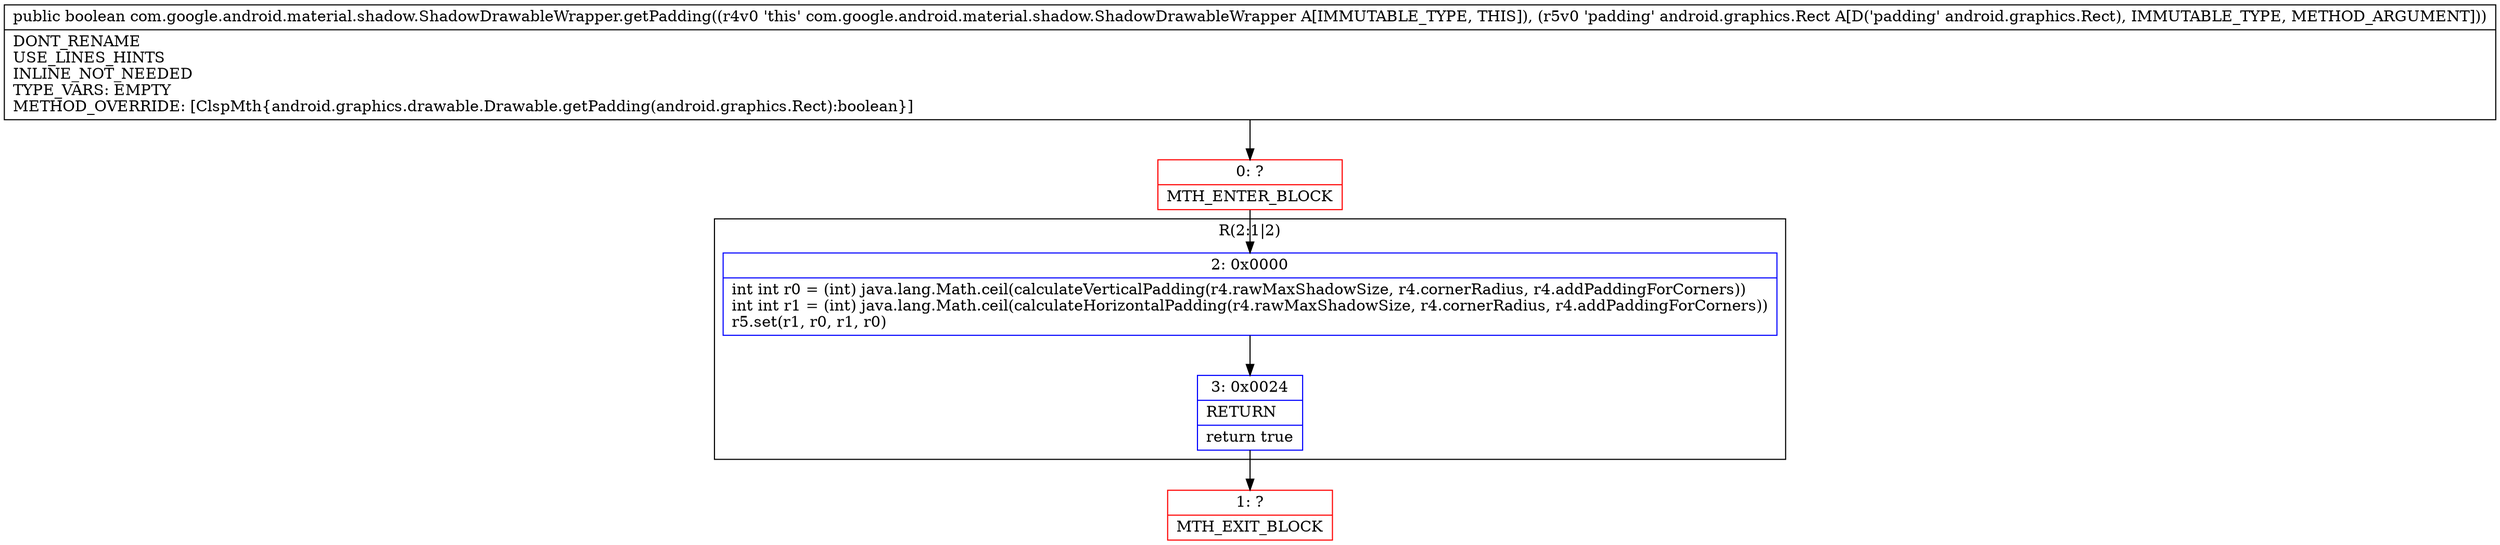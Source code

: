 digraph "CFG forcom.google.android.material.shadow.ShadowDrawableWrapper.getPadding(Landroid\/graphics\/Rect;)Z" {
subgraph cluster_Region_507388214 {
label = "R(2:1|2)";
node [shape=record,color=blue];
Node_2 [shape=record,label="{2\:\ 0x0000|int int r0 = (int) java.lang.Math.ceil(calculateVerticalPadding(r4.rawMaxShadowSize, r4.cornerRadius, r4.addPaddingForCorners))\lint int r1 = (int) java.lang.Math.ceil(calculateHorizontalPadding(r4.rawMaxShadowSize, r4.cornerRadius, r4.addPaddingForCorners))\lr5.set(r1, r0, r1, r0)\l}"];
Node_3 [shape=record,label="{3\:\ 0x0024|RETURN\l|return true\l}"];
}
Node_0 [shape=record,color=red,label="{0\:\ ?|MTH_ENTER_BLOCK\l}"];
Node_1 [shape=record,color=red,label="{1\:\ ?|MTH_EXIT_BLOCK\l}"];
MethodNode[shape=record,label="{public boolean com.google.android.material.shadow.ShadowDrawableWrapper.getPadding((r4v0 'this' com.google.android.material.shadow.ShadowDrawableWrapper A[IMMUTABLE_TYPE, THIS]), (r5v0 'padding' android.graphics.Rect A[D('padding' android.graphics.Rect), IMMUTABLE_TYPE, METHOD_ARGUMENT]))  | DONT_RENAME\lUSE_LINES_HINTS\lINLINE_NOT_NEEDED\lTYPE_VARS: EMPTY\lMETHOD_OVERRIDE: [ClspMth\{android.graphics.drawable.Drawable.getPadding(android.graphics.Rect):boolean\}]\l}"];
MethodNode -> Node_0;Node_2 -> Node_3;
Node_3 -> Node_1;
Node_0 -> Node_2;
}

